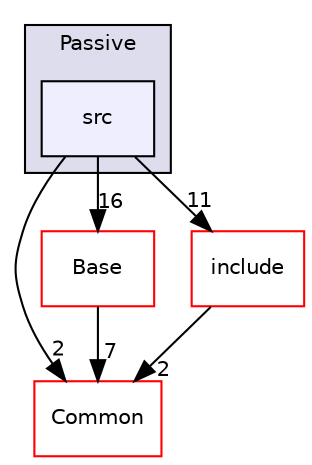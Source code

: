 digraph "/home/travis/build/AliceO2Group/AliceO2/Detectors/Passive/src" {
  bgcolor=transparent;
  compound=true
  node [ fontsize="10", fontname="Helvetica"];
  edge [ labelfontsize="10", labelfontname="Helvetica"];
  subgraph clusterdir_f01815b857f9009bea48e2cb39492245 {
    graph [ bgcolor="#ddddee", pencolor="black", label="Passive" fontname="Helvetica", fontsize="10", URL="dir_f01815b857f9009bea48e2cb39492245.html"]
  dir_10d76898a04551763acb591e169d8789 [shape=box, label="src", style="filled", fillcolor="#eeeeff", pencolor="black", URL="dir_10d76898a04551763acb591e169d8789.html"];
  }
  dir_4ab6b4cc6a7edbff49100e9123df213f [shape=box label="Common" color="red" URL="dir_4ab6b4cc6a7edbff49100e9123df213f.html"];
  dir_37c90836491b695b472bf98d1be8336b [shape=box label="Base" color="red" URL="dir_37c90836491b695b472bf98d1be8336b.html"];
  dir_d5ecc06a730b889a096d12946000dd48 [shape=box label="include" color="red" URL="dir_d5ecc06a730b889a096d12946000dd48.html"];
  dir_37c90836491b695b472bf98d1be8336b->dir_4ab6b4cc6a7edbff49100e9123df213f [headlabel="7", labeldistance=1.5 headhref="dir_000157_000016.html"];
  dir_d5ecc06a730b889a096d12946000dd48->dir_4ab6b4cc6a7edbff49100e9123df213f [headlabel="2", labeldistance=1.5 headhref="dir_000346_000016.html"];
  dir_10d76898a04551763acb591e169d8789->dir_4ab6b4cc6a7edbff49100e9123df213f [headlabel="2", labeldistance=1.5 headhref="dir_000349_000016.html"];
  dir_10d76898a04551763acb591e169d8789->dir_37c90836491b695b472bf98d1be8336b [headlabel="16", labeldistance=1.5 headhref="dir_000349_000157.html"];
  dir_10d76898a04551763acb591e169d8789->dir_d5ecc06a730b889a096d12946000dd48 [headlabel="11", labeldistance=1.5 headhref="dir_000349_000346.html"];
}
